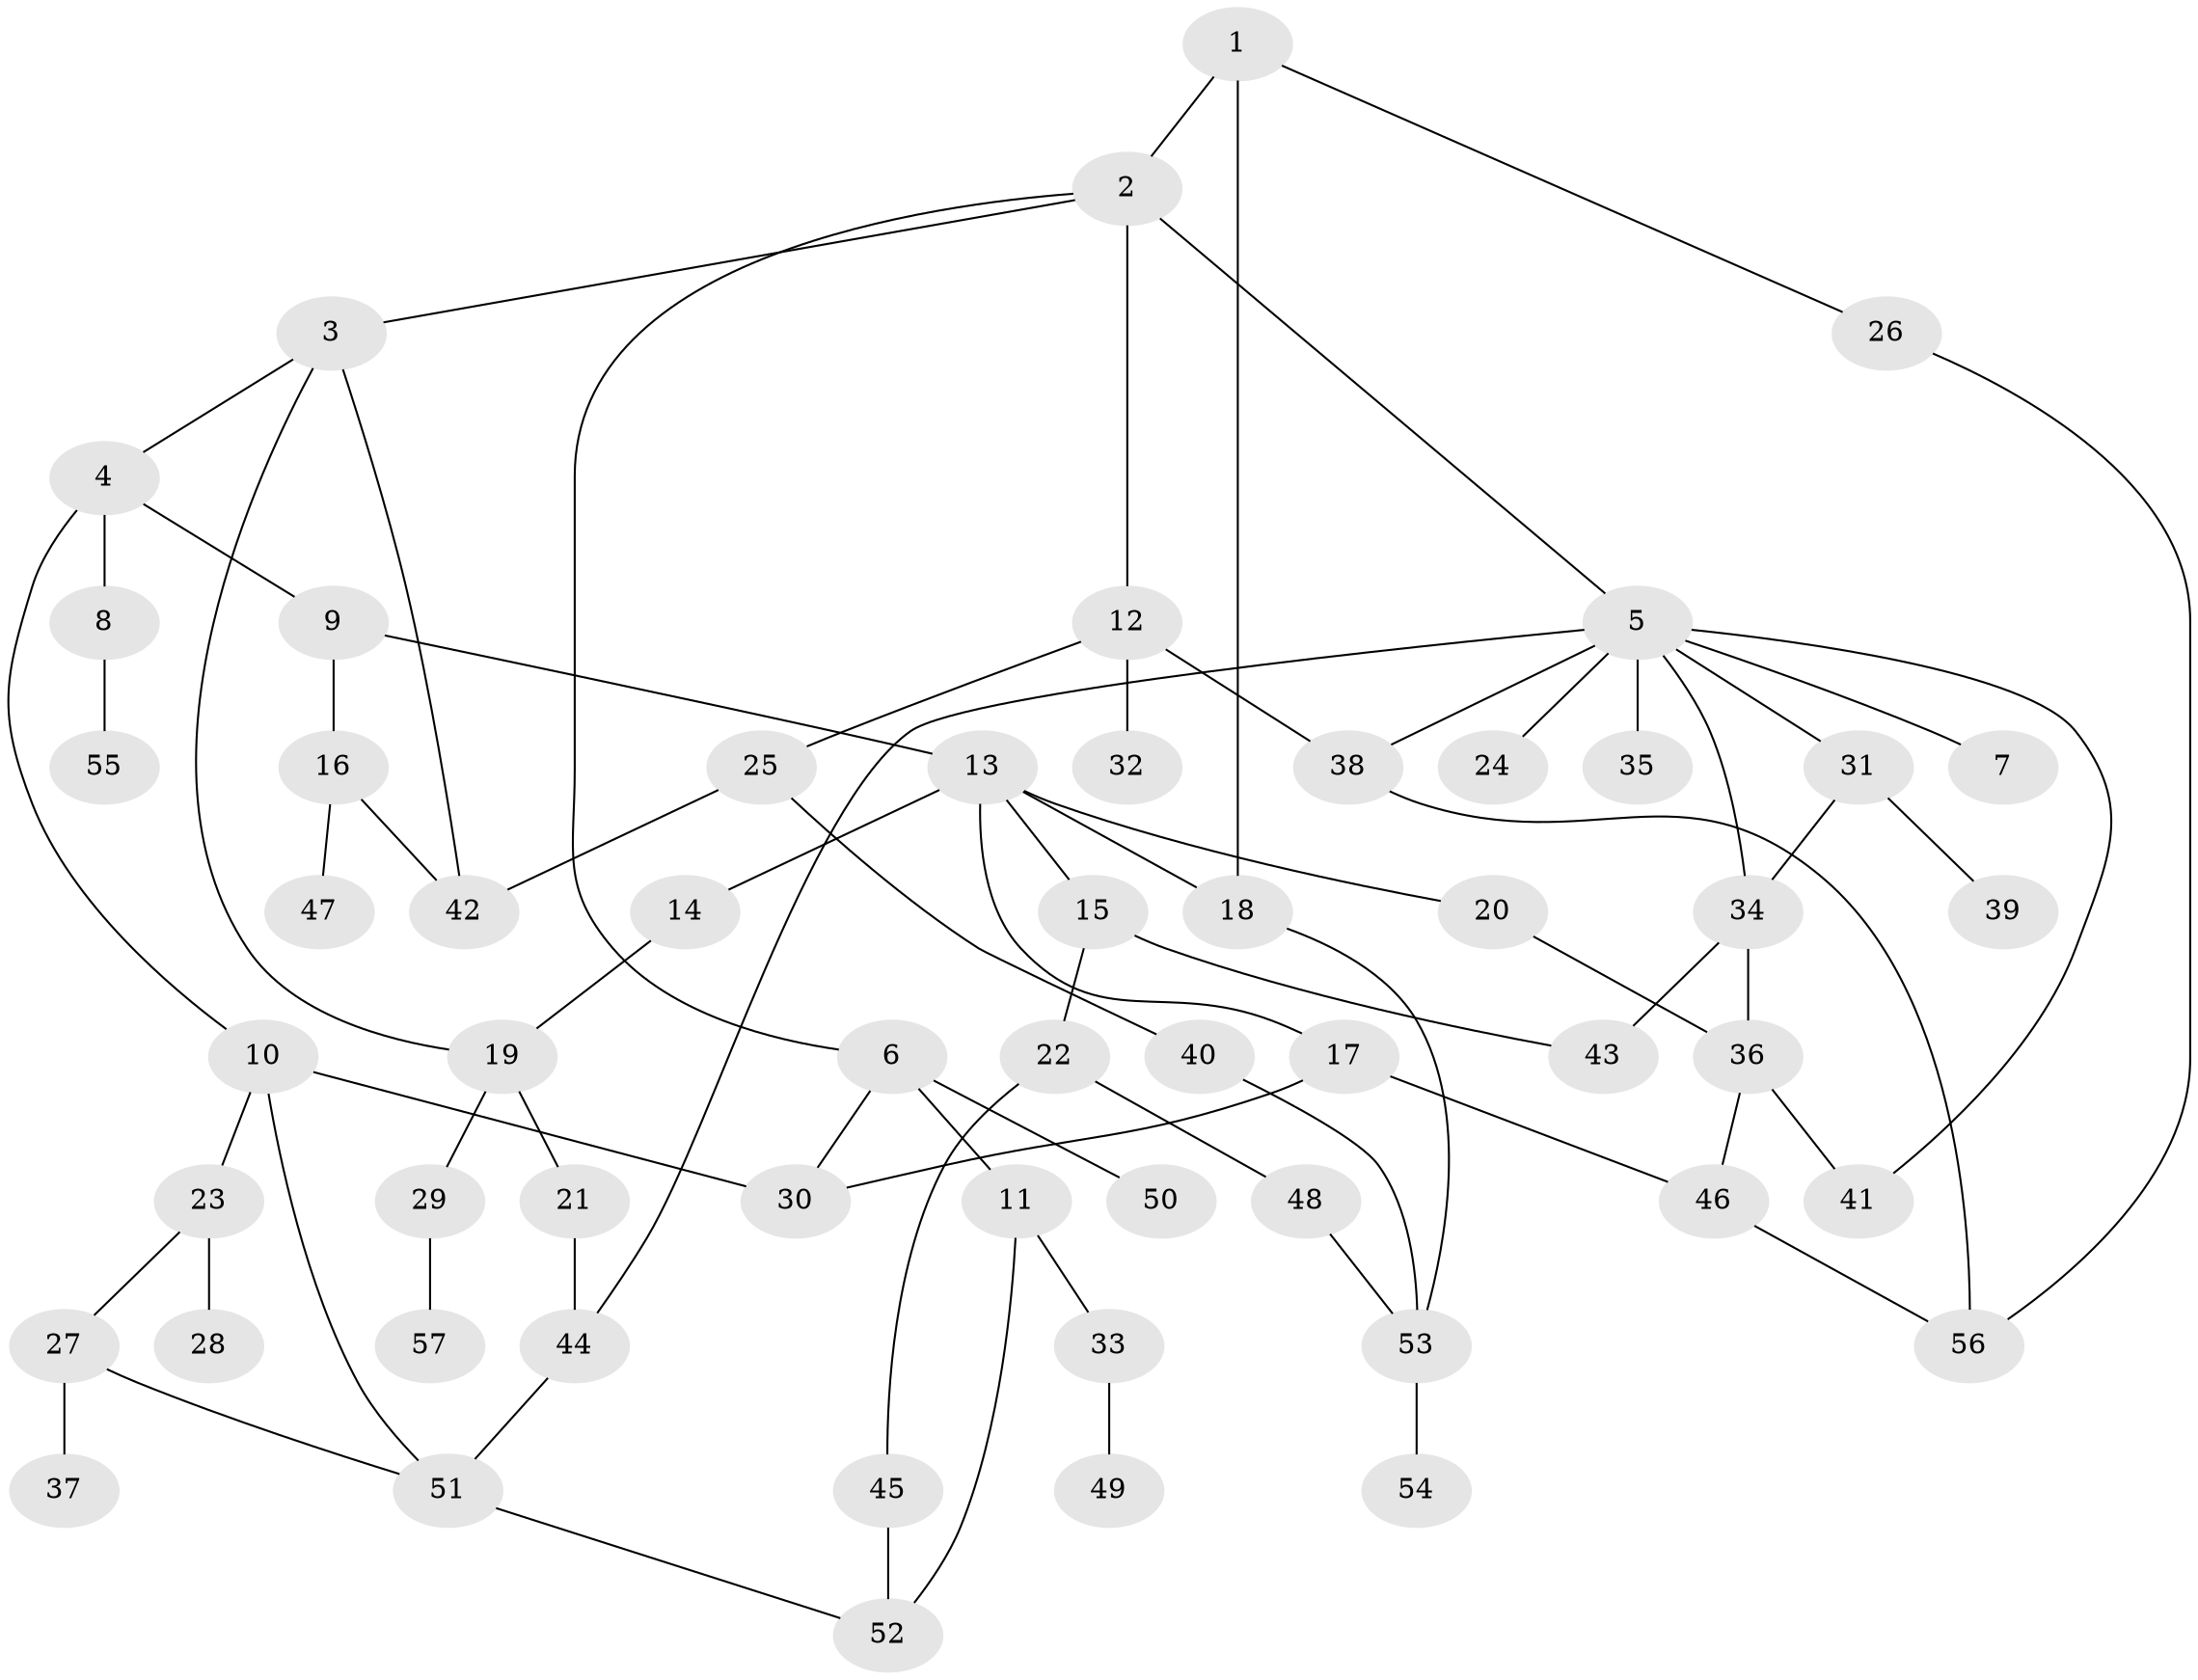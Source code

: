 // coarse degree distribution, {5: 0.075, 4: 0.225, 8: 0.025, 3: 0.325, 6: 0.025, 2: 0.025, 1: 0.3}
// Generated by graph-tools (version 1.1) at 2025/35/03/04/25 23:35:59]
// undirected, 57 vertices, 77 edges
graph export_dot {
  node [color=gray90,style=filled];
  1;
  2;
  3;
  4;
  5;
  6;
  7;
  8;
  9;
  10;
  11;
  12;
  13;
  14;
  15;
  16;
  17;
  18;
  19;
  20;
  21;
  22;
  23;
  24;
  25;
  26;
  27;
  28;
  29;
  30;
  31;
  32;
  33;
  34;
  35;
  36;
  37;
  38;
  39;
  40;
  41;
  42;
  43;
  44;
  45;
  46;
  47;
  48;
  49;
  50;
  51;
  52;
  53;
  54;
  55;
  56;
  57;
  1 -- 2;
  1 -- 18;
  1 -- 26;
  2 -- 3;
  2 -- 5;
  2 -- 6;
  2 -- 12;
  3 -- 4;
  3 -- 42;
  3 -- 19;
  4 -- 8;
  4 -- 9;
  4 -- 10;
  5 -- 7;
  5 -- 24;
  5 -- 31;
  5 -- 34;
  5 -- 35;
  5 -- 38;
  5 -- 41;
  5 -- 44;
  6 -- 11;
  6 -- 50;
  6 -- 30;
  8 -- 55;
  9 -- 13;
  9 -- 16;
  10 -- 23;
  10 -- 30;
  10 -- 51;
  11 -- 33;
  11 -- 52;
  12 -- 25;
  12 -- 32;
  12 -- 38;
  13 -- 14;
  13 -- 15;
  13 -- 17;
  13 -- 20;
  13 -- 18;
  14 -- 19;
  15 -- 22;
  15 -- 43;
  16 -- 47;
  16 -- 42;
  17 -- 30;
  17 -- 46;
  18 -- 53;
  19 -- 21;
  19 -- 29;
  20 -- 36;
  21 -- 44;
  22 -- 45;
  22 -- 48;
  23 -- 27;
  23 -- 28;
  25 -- 40;
  25 -- 42;
  26 -- 56;
  27 -- 37;
  27 -- 51;
  29 -- 57;
  31 -- 39;
  31 -- 34;
  33 -- 49;
  34 -- 36;
  34 -- 43;
  36 -- 46;
  36 -- 41;
  38 -- 56;
  40 -- 53;
  44 -- 51;
  45 -- 52;
  46 -- 56;
  48 -- 53;
  51 -- 52;
  53 -- 54;
}
